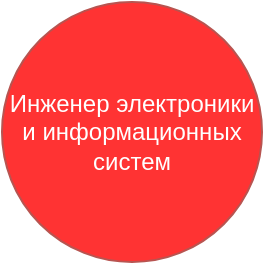 <mxfile version="21.2.7" type="github">
  <diagram name="Карта цели" id="TAk7JrgPaMYRGvY2jomg">
    <mxGraphModel dx="946" dy="1763" grid="1" gridSize="10" guides="1" tooltips="1" connect="1" arrows="1" fold="1" page="0" pageScale="1" pageWidth="827" pageHeight="1169" math="0" shadow="0">
      <root>
        <mxCell id="0" />
        <mxCell id="1" parent="0" />
        <mxCell id="25aKeIaVAZPDfs39vTHc-3" value="Инженер электроники и информационных систем" style="ellipse;whiteSpace=wrap;html=1;aspect=fixed;fillColor=#FF3333;strokeColor=#b85450;fontColor=#FFFFFF;" parent="1" vertex="1">
          <mxGeometry x="130" y="-190" width="130" height="130" as="geometry" />
        </mxCell>
      </root>
    </mxGraphModel>
  </diagram>
</mxfile>
